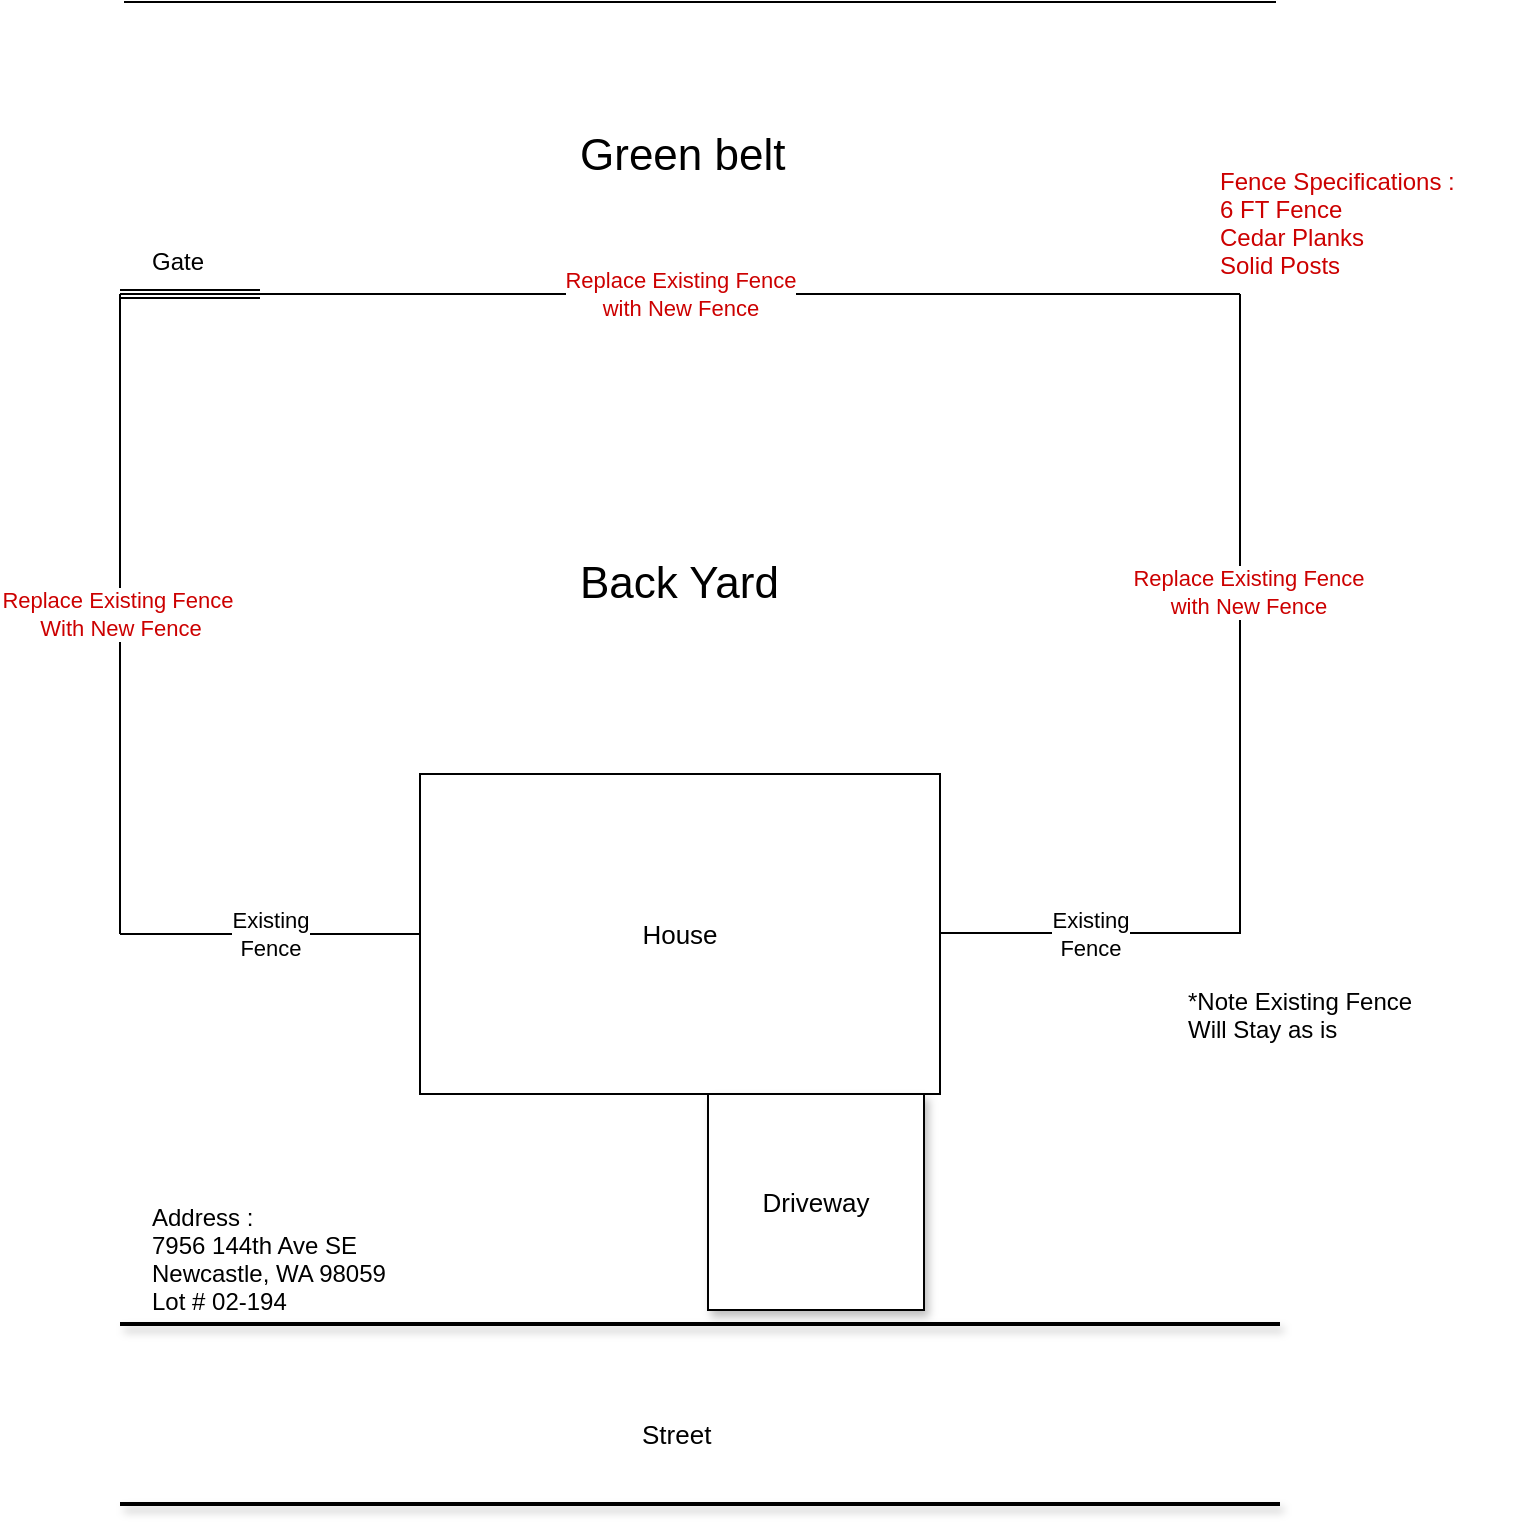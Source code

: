 <mxfile version="13.3.7" type="github">
  <diagram id="NtgZNpQa0DKVfcfyyn9y" name="Page-1">
    <mxGraphModel dx="879" dy="1099" grid="1" gridSize="18" guides="1" tooltips="1" connect="1" arrows="1" fold="1" page="1" pageScale="1" pageWidth="850" pageHeight="1100" math="0" shadow="0">
      <root>
        <mxCell id="0" />
        <mxCell id="1" parent="0" />
        <mxCell id="aYnZF0203ufpym0w9DsO-2" value="&lt;font style=&quot;font-size: 13px&quot;&gt;House&lt;/font&gt;" style="rounded=0;whiteSpace=wrap;html=1;" parent="1" vertex="1">
          <mxGeometry x="270" y="440" width="260" height="160" as="geometry" />
        </mxCell>
        <mxCell id="aYnZF0203ufpym0w9DsO-4" value="Existing&lt;br&gt;Fence" style="endArrow=none;html=1;entryX=0;entryY=0.5;entryDx=0;entryDy=0;" parent="1" target="aYnZF0203ufpym0w9DsO-2" edge="1">
          <mxGeometry width="50" height="50" relative="1" as="geometry">
            <mxPoint x="120" y="520" as="sourcePoint" />
            <mxPoint x="180" y="500" as="targetPoint" />
          </mxGeometry>
        </mxCell>
        <mxCell id="aYnZF0203ufpym0w9DsO-5" value="Existing&lt;br&gt;Fence" style="endArrow=none;html=1;entryX=0;entryY=0.5;entryDx=0;entryDy=0;" parent="1" edge="1">
          <mxGeometry width="50" height="50" relative="1" as="geometry">
            <mxPoint x="530" y="519.5" as="sourcePoint" />
            <mxPoint x="680" y="519.5" as="targetPoint" />
          </mxGeometry>
        </mxCell>
        <mxCell id="aYnZF0203ufpym0w9DsO-6" value="&lt;font color=&quot;#cc0000&quot;&gt;Replace Existing Fence&amp;nbsp;&lt;br&gt;With New Fence&lt;/font&gt;" style="endArrow=none;html=1;strokeColor=#000000;" parent="1" edge="1">
          <mxGeometry width="50" height="50" relative="1" as="geometry">
            <mxPoint x="120" y="520" as="sourcePoint" />
            <mxPoint x="120" y="200" as="targetPoint" />
          </mxGeometry>
        </mxCell>
        <mxCell id="aYnZF0203ufpym0w9DsO-7" value="" style="endArrow=none;html=1;strokeColor=#000000;" parent="1" edge="1">
          <mxGeometry width="50" height="50" relative="1" as="geometry">
            <mxPoint x="680" y="520" as="sourcePoint" />
            <mxPoint x="680" y="200" as="targetPoint" />
          </mxGeometry>
        </mxCell>
        <mxCell id="aYnZF0203ufpym0w9DsO-11" value="&lt;font color=&quot;#cc0000&quot;&gt;Replace Existing Fence&lt;br&gt;with New Fence&lt;/font&gt;" style="edgeLabel;html=1;align=center;verticalAlign=middle;resizable=0;points=[];" parent="aYnZF0203ufpym0w9DsO-7" vertex="1" connectable="0">
          <mxGeometry x="0.069" y="-4" relative="1" as="geometry">
            <mxPoint as="offset" />
          </mxGeometry>
        </mxCell>
        <mxCell id="aYnZF0203ufpym0w9DsO-8" value="&lt;font color=&quot;#cc0000&quot;&gt;Replace Existing Fence&lt;br&gt;with New Fence&lt;/font&gt;" style="endArrow=none;html=1;strokeColor=#000000;" parent="1" edge="1">
          <mxGeometry width="50" height="50" relative="1" as="geometry">
            <mxPoint x="120" y="200" as="sourcePoint" />
            <mxPoint x="680" y="200" as="targetPoint" />
          </mxGeometry>
        </mxCell>
        <mxCell id="aYnZF0203ufpym0w9DsO-12" value="Fence Specifications : &#xa;6 FT Fence&#xa;Cedar Planks&#xa;Solid Posts" style="text;strokeColor=none;fillColor=none;align=left;verticalAlign=top;spacingLeft=4;spacingRight=4;overflow=hidden;rotatable=0;points=[[0,0.5],[1,0.5]];portConstraint=eastwest;shadow=1;labelBackgroundColor=#ffffff;fontColor=#CC0000;" parent="1" vertex="1">
          <mxGeometry x="664" y="130" width="130" height="60" as="geometry" />
        </mxCell>
        <mxCell id="aYnZF0203ufpym0w9DsO-13" value="" style="shape=link;html=1;" parent="1" edge="1">
          <mxGeometry width="50" height="50" relative="1" as="geometry">
            <mxPoint x="120" y="200" as="sourcePoint" />
            <mxPoint x="190" y="200" as="targetPoint" />
          </mxGeometry>
        </mxCell>
        <mxCell id="aYnZF0203ufpym0w9DsO-14" value="Gate" style="text;strokeColor=none;fillColor=none;align=left;verticalAlign=top;spacingLeft=4;spacingRight=4;overflow=hidden;rotatable=0;points=[[0,0.5],[1,0.5]];portConstraint=eastwest;shadow=1;" parent="1" vertex="1">
          <mxGeometry x="130" y="170" width="50" height="20" as="geometry" />
        </mxCell>
        <mxCell id="aYnZF0203ufpym0w9DsO-16" value="" style="line;strokeWidth=2;html=1;shadow=1;" parent="1" vertex="1">
          <mxGeometry x="120" y="710" width="580" height="10" as="geometry" />
        </mxCell>
        <mxCell id="aYnZF0203ufpym0w9DsO-17" value="" style="line;strokeWidth=2;html=1;shadow=1;" parent="1" vertex="1">
          <mxGeometry x="120" y="800" width="580" height="10" as="geometry" />
        </mxCell>
        <mxCell id="aYnZF0203ufpym0w9DsO-18" value="Street" style="text;strokeColor=none;fillColor=none;align=left;verticalAlign=top;spacingLeft=4;spacingRight=4;overflow=hidden;rotatable=0;points=[[0,0.5],[1,0.5]];portConstraint=eastwest;shadow=1;fontSize=13;" parent="1" vertex="1">
          <mxGeometry x="375" y="756" width="50" height="20" as="geometry" />
        </mxCell>
        <mxCell id="aYnZF0203ufpym0w9DsO-19" value="Driveway" style="whiteSpace=wrap;html=1;aspect=fixed;shadow=1;fontSize=13;" parent="1" vertex="1">
          <mxGeometry x="414" y="600" width="108" height="108" as="geometry" />
        </mxCell>
        <mxCell id="aYnZF0203ufpym0w9DsO-20" value="*Note Existing Fence &#xa;Will Stay as is&#xa;" style="text;strokeColor=none;fillColor=none;align=left;verticalAlign=top;spacingLeft=4;spacingRight=4;overflow=hidden;rotatable=0;points=[[0,0.5],[1,0.5]];portConstraint=eastwest;shadow=1;" parent="1" vertex="1">
          <mxGeometry x="648" y="540" width="162" height="60" as="geometry" />
        </mxCell>
        <mxCell id="aYnZF0203ufpym0w9DsO-21" value="Address : &#xa;7956 144th Ave SE&#xa;Newcastle, WA 98059&#xa;Lot # 02-194&#xa;" style="text;strokeColor=none;fillColor=none;align=left;verticalAlign=top;spacingLeft=4;spacingRight=4;overflow=hidden;rotatable=0;points=[[0,0.5],[1,0.5]];portConstraint=eastwest;shadow=1;" parent="1" vertex="1">
          <mxGeometry x="130" y="648" width="162" height="60" as="geometry" />
        </mxCell>
        <mxCell id="DBlljKblX6yhxG8lvlI_-1" value="Back Yard " style="text;strokeColor=none;fillColor=none;align=left;verticalAlign=top;spacingLeft=4;spacingRight=4;overflow=hidden;rotatable=0;points=[[0,0.5],[1,0.5]];portConstraint=eastwest;shadow=1;fontSize=22;" parent="1" vertex="1">
          <mxGeometry x="344" y="324" width="162" height="60" as="geometry" />
        </mxCell>
        <mxCell id="DBlljKblX6yhxG8lvlI_-2" value="Green belt" style="text;strokeColor=none;fillColor=none;align=left;verticalAlign=top;spacingLeft=4;spacingRight=4;overflow=hidden;rotatable=0;points=[[0,0.5],[1,0.5]];portConstraint=eastwest;shadow=1;fontSize=22;" parent="1" vertex="1">
          <mxGeometry x="344" y="110" width="162" height="60" as="geometry" />
        </mxCell>
        <mxCell id="DBlljKblX6yhxG8lvlI_-10" value="" style="endArrow=none;html=1;strokeColor=#000000;fontSize=22;" parent="1" edge="1">
          <mxGeometry width="50" height="50" relative="1" as="geometry">
            <mxPoint x="122" y="54" as="sourcePoint" />
            <mxPoint x="698" y="54" as="targetPoint" />
          </mxGeometry>
        </mxCell>
      </root>
    </mxGraphModel>
  </diagram>
</mxfile>
